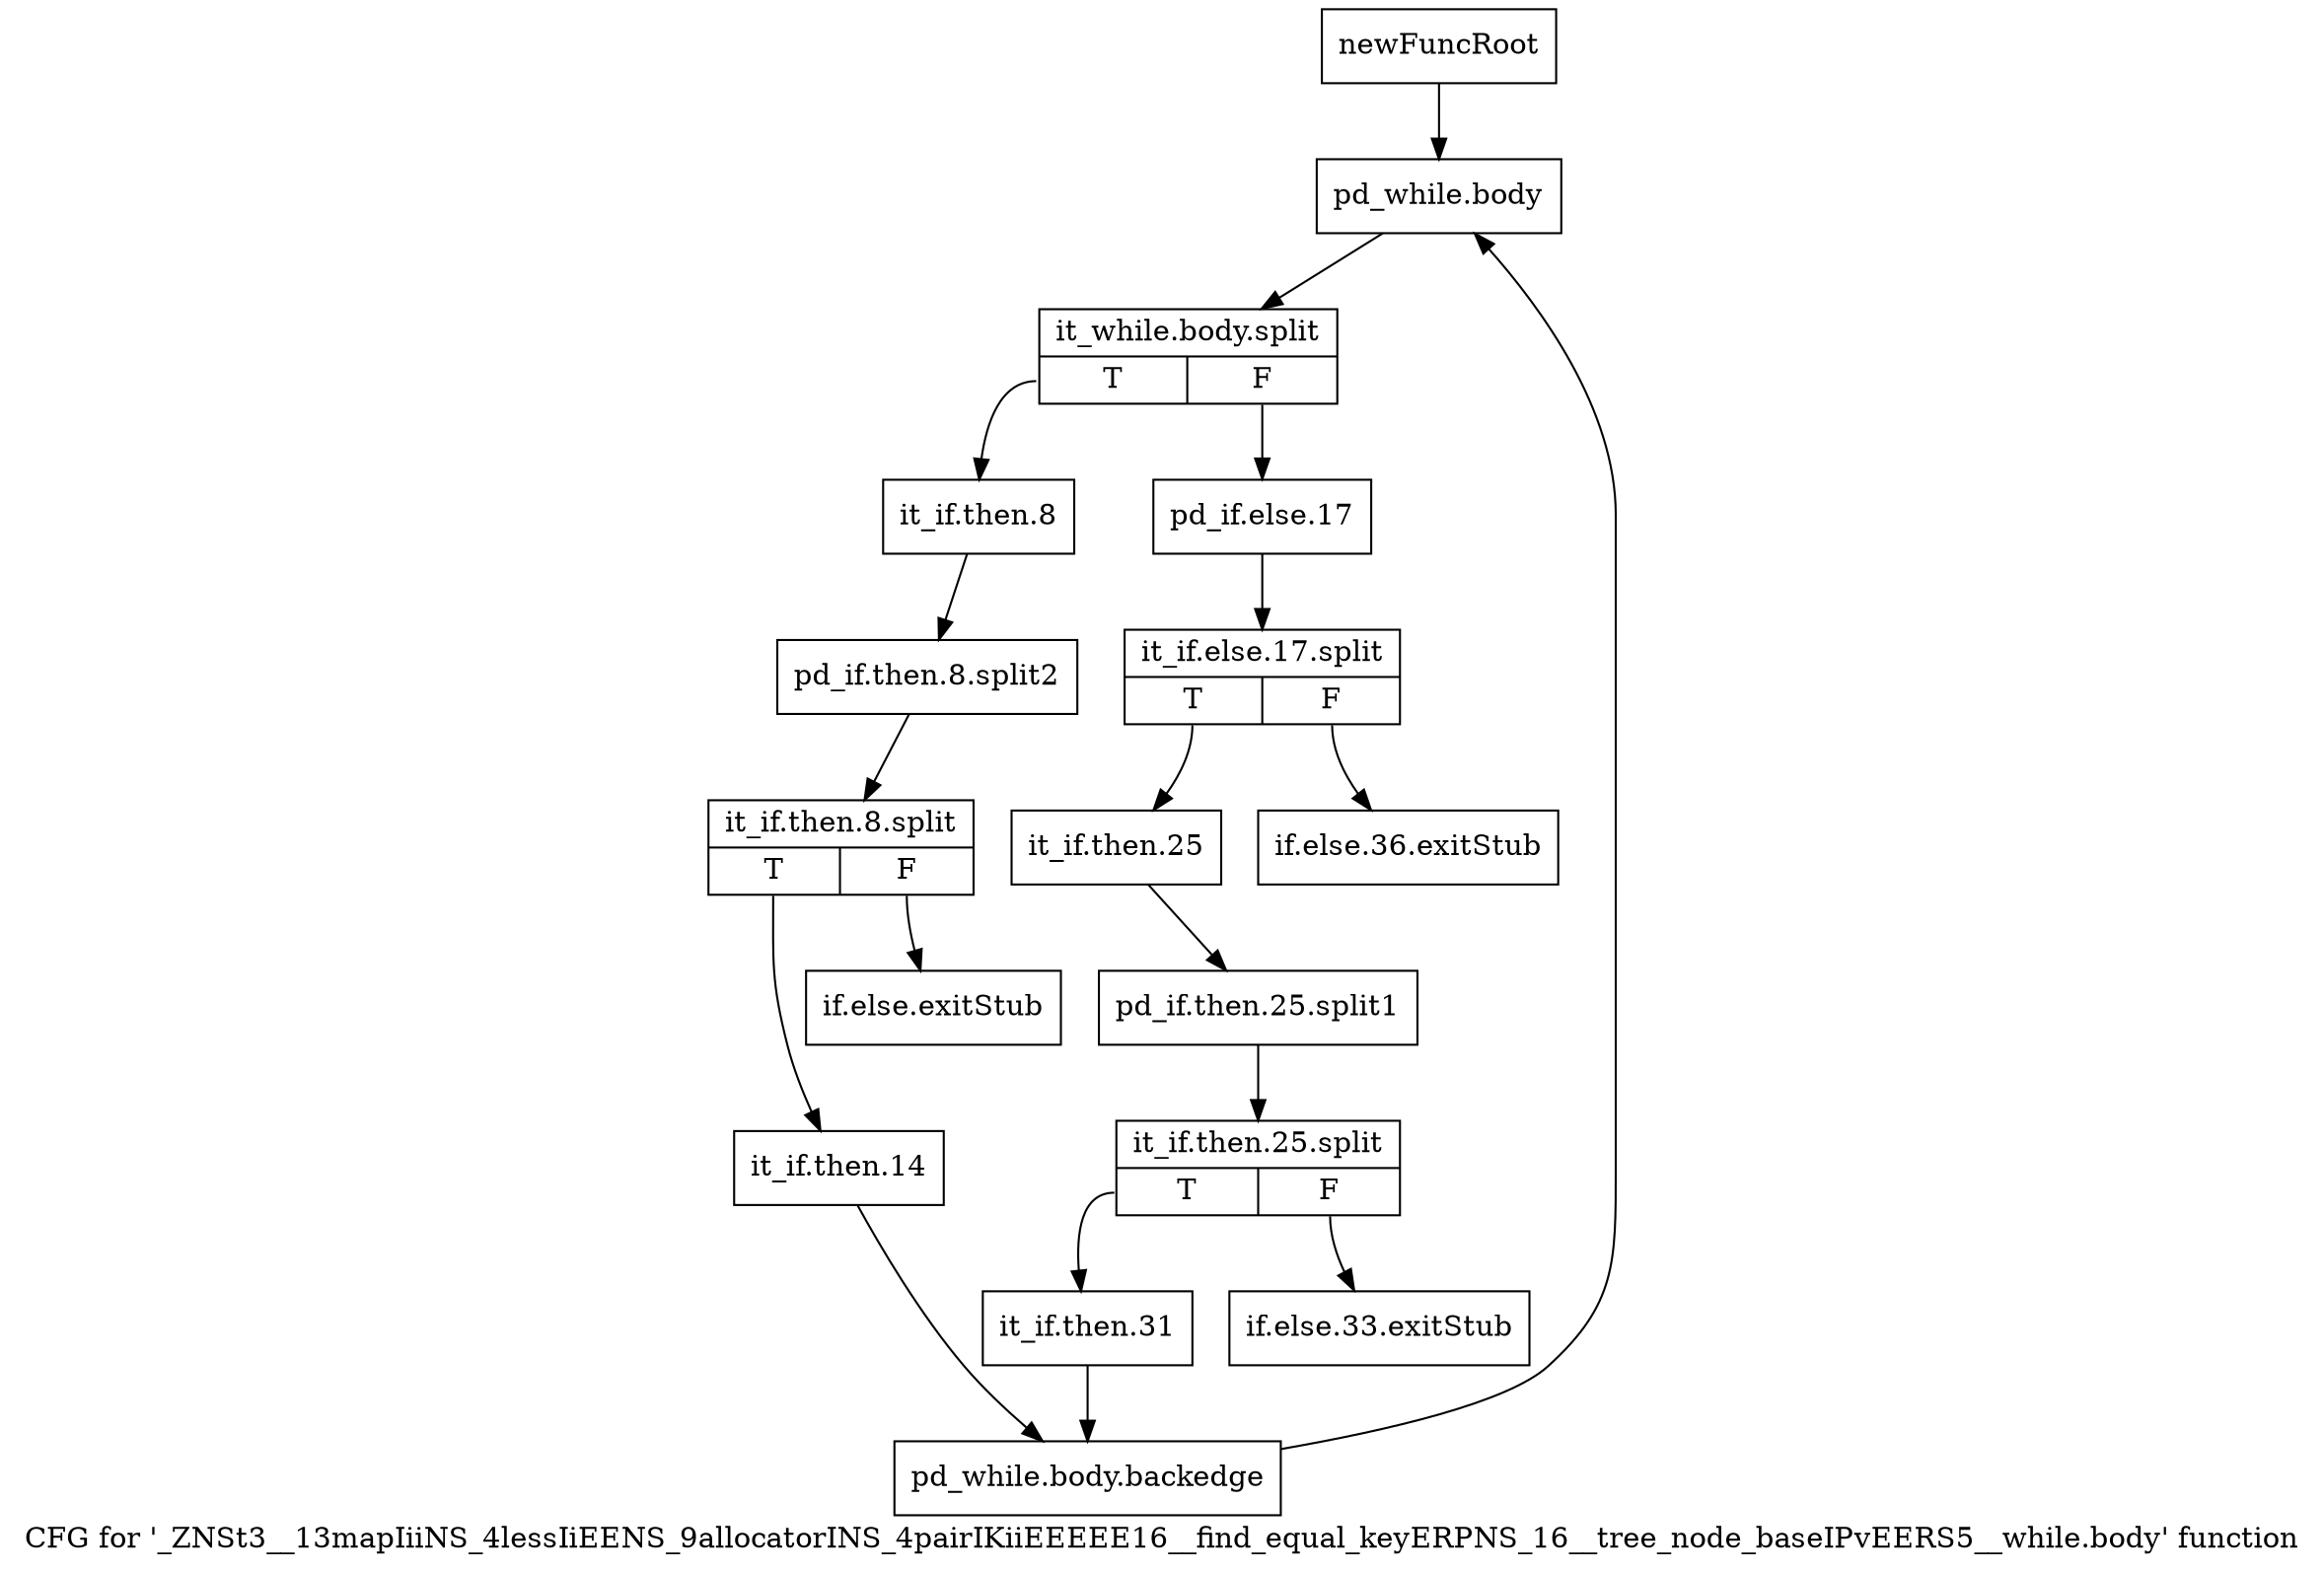 digraph "CFG for '_ZNSt3__13mapIiiNS_4lessIiEENS_9allocatorINS_4pairIKiiEEEEE16__find_equal_keyERPNS_16__tree_node_baseIPvEERS5__while.body' function" {
	label="CFG for '_ZNSt3__13mapIiiNS_4lessIiEENS_9allocatorINS_4pairIKiiEEEEE16__find_equal_keyERPNS_16__tree_node_baseIPvEERS5__while.body' function";

	Node0x939b290 [shape=record,label="{newFuncRoot}"];
	Node0x939b290 -> Node0x939b3d0;
	Node0x939b2e0 [shape=record,label="{if.else.36.exitStub}"];
	Node0x939b330 [shape=record,label="{if.else.33.exitStub}"];
	Node0x939b380 [shape=record,label="{if.else.exitStub}"];
	Node0x939b3d0 [shape=record,label="{pd_while.body}"];
	Node0x939b3d0 -> Node0xb5d33f0;
	Node0xb5d33f0 [shape=record,label="{it_while.body.split|{<s0>T|<s1>F}}"];
	Node0xb5d33f0:s0 -> Node0x939b760;
	Node0xb5d33f0:s1 -> Node0x939b420;
	Node0x939b420 [shape=record,label="{pd_if.else.17}"];
	Node0x939b420 -> Node0xb5a7b50;
	Node0xb5a7b50 [shape=record,label="{it_if.else.17.split|{<s0>T|<s1>F}}"];
	Node0xb5a7b50:s0 -> Node0x939b6c0;
	Node0xb5a7b50:s1 -> Node0x939b2e0;
	Node0x939b6c0 [shape=record,label="{it_if.then.25}"];
	Node0x939b6c0 -> Node0xb5f6340;
	Node0xb5f6340 [shape=record,label="{pd_if.then.25.split1}"];
	Node0xb5f6340 -> Node0xb5f9800;
	Node0xb5f9800 [shape=record,label="{it_if.then.25.split|{<s0>T|<s1>F}}"];
	Node0xb5f9800:s0 -> Node0x939b710;
	Node0xb5f9800:s1 -> Node0x939b330;
	Node0x939b710 [shape=record,label="{it_if.then.31}"];
	Node0x939b710 -> Node0x939b800;
	Node0x939b760 [shape=record,label="{it_if.then.8}"];
	Node0x939b760 -> Node0xb5d34c0;
	Node0xb5d34c0 [shape=record,label="{pd_if.then.8.split2}"];
	Node0xb5d34c0 -> Node0xb5f7cd0;
	Node0xb5f7cd0 [shape=record,label="{it_if.then.8.split|{<s0>T|<s1>F}}"];
	Node0xb5f7cd0:s0 -> Node0x939b7b0;
	Node0xb5f7cd0:s1 -> Node0x939b380;
	Node0x939b7b0 [shape=record,label="{it_if.then.14}"];
	Node0x939b7b0 -> Node0x939b800;
	Node0x939b800 [shape=record,label="{pd_while.body.backedge}"];
	Node0x939b800 -> Node0x939b3d0;
}
